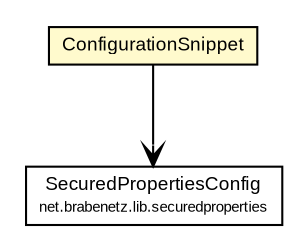 #!/usr/local/bin/dot
#
# Class diagram 
# Generated by UMLGraph version R5_6-24-gf6e263 (http://www.umlgraph.org/)
#

digraph G {
	edge [fontname="arial",fontsize=10,labelfontname="arial",labelfontsize=10];
	node [fontname="arial",fontsize=10,shape=plaintext];
	nodesep=0.25;
	ranksep=0.5;
	// net.brabenetz.lib.securedproperties.snippets.ConfigurationSnippet
	c69 [label=<<table title="net.brabenetz.lib.securedproperties.snippets.ConfigurationSnippet" border="0" cellborder="1" cellspacing="0" cellpadding="2" port="p" bgcolor="lemonChiffon" href="./ConfigurationSnippet.html">
		<tr><td><table border="0" cellspacing="0" cellpadding="1">
<tr><td align="center" balign="center"> ConfigurationSnippet </td></tr>
		</table></td></tr>
		</table>>, URL="./ConfigurationSnippet.html", fontname="arial", fontcolor="black", fontsize=9.0];
	// net.brabenetz.lib.securedproperties.snippets.ConfigurationSnippet NAVASSOC net.brabenetz.lib.securedproperties.SecuredPropertiesConfig
	c69:p -> c80:p [taillabel="", label="", headlabel="", fontname="arial", fontcolor="black", fontsize=10.0, color="black", arrowhead=open];
	// net.brabenetz.lib.securedproperties.SecuredPropertiesConfig
	c80 [label=<<table title="net.brabenetz.lib.securedproperties.SecuredPropertiesConfig" border="0" cellborder="1" cellspacing="0" cellpadding="2" port="p">
		<tr><td><table border="0" cellspacing="0" cellpadding="1">
<tr><td align="center" balign="center"> SecuredPropertiesConfig </td></tr>
<tr><td align="center" balign="center"><font point-size="7.0"> net.brabenetz.lib.securedproperties </font></td></tr>
		</table></td></tr>
		</table>>, URL="null", fontname="arial", fontcolor="black", fontsize=9.0];
}

